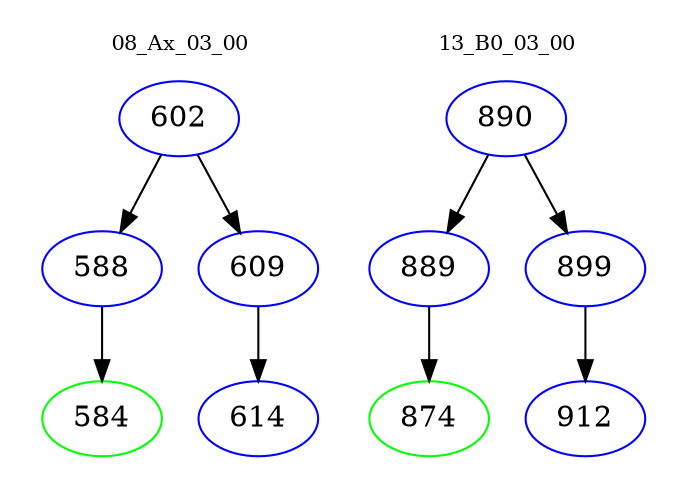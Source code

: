 digraph{
subgraph cluster_0 {
color = white
label = "08_Ax_03_00";
fontsize=10;
T0_602 [label="602", color="blue"]
T0_602 -> T0_588 [color="black"]
T0_588 [label="588", color="blue"]
T0_588 -> T0_584 [color="black"]
T0_584 [label="584", color="green"]
T0_602 -> T0_609 [color="black"]
T0_609 [label="609", color="blue"]
T0_609 -> T0_614 [color="black"]
T0_614 [label="614", color="blue"]
}
subgraph cluster_1 {
color = white
label = "13_B0_03_00";
fontsize=10;
T1_890 [label="890", color="blue"]
T1_890 -> T1_889 [color="black"]
T1_889 [label="889", color="blue"]
T1_889 -> T1_874 [color="black"]
T1_874 [label="874", color="green"]
T1_890 -> T1_899 [color="black"]
T1_899 [label="899", color="blue"]
T1_899 -> T1_912 [color="black"]
T1_912 [label="912", color="blue"]
}
}
